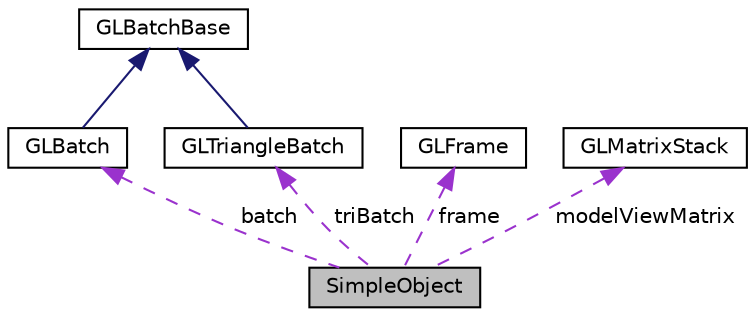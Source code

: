 digraph "SimpleObject"
{
  edge [fontname="Helvetica",fontsize="10",labelfontname="Helvetica",labelfontsize="10"];
  node [fontname="Helvetica",fontsize="10",shape=record];
  Node1 [label="SimpleObject",height=0.2,width=0.4,color="black", fillcolor="grey75", style="filled" fontcolor="black"];
  Node2 -> Node1 [dir="back",color="darkorchid3",fontsize="10",style="dashed",label=" batch" ,fontname="Helvetica"];
  Node2 [label="GLBatch",height=0.2,width=0.4,color="black", fillcolor="white", style="filled",URL="$class_g_l_batch.html"];
  Node3 -> Node2 [dir="back",color="midnightblue",fontsize="10",style="solid",fontname="Helvetica"];
  Node3 [label="GLBatchBase",height=0.2,width=0.4,color="black", fillcolor="white", style="filled",URL="$class_g_l_batch_base.html"];
  Node4 -> Node1 [dir="back",color="darkorchid3",fontsize="10",style="dashed",label=" frame" ,fontname="Helvetica"];
  Node4 [label="GLFrame",height=0.2,width=0.4,color="black", fillcolor="white", style="filled",URL="$class_g_l_frame.html"];
  Node5 -> Node1 [dir="back",color="darkorchid3",fontsize="10",style="dashed",label=" modelViewMatrix" ,fontname="Helvetica"];
  Node5 [label="GLMatrixStack",height=0.2,width=0.4,color="black", fillcolor="white", style="filled",URL="$class_g_l_matrix_stack.html"];
  Node6 -> Node1 [dir="back",color="darkorchid3",fontsize="10",style="dashed",label=" triBatch" ,fontname="Helvetica"];
  Node6 [label="GLTriangleBatch",height=0.2,width=0.4,color="black", fillcolor="white", style="filled",URL="$class_g_l_triangle_batch.html"];
  Node3 -> Node6 [dir="back",color="midnightblue",fontsize="10",style="solid",fontname="Helvetica"];
}
